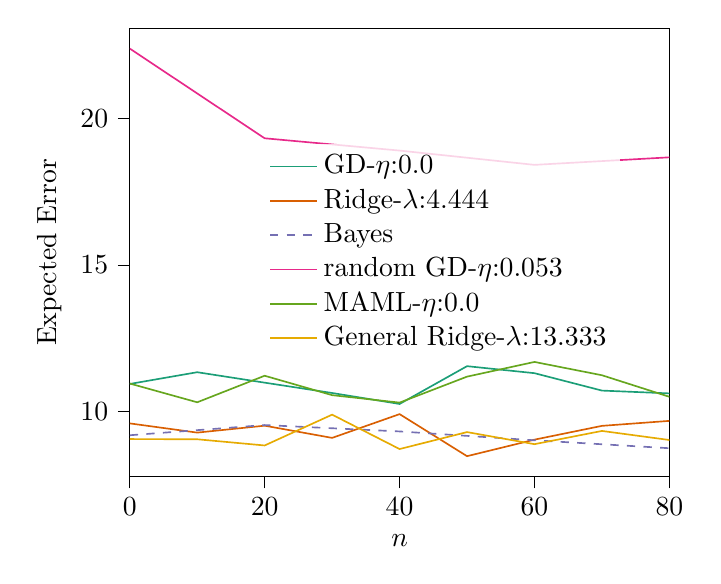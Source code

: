 % This file was created with tikzplotlib v0.10.1.
\begin{tikzpicture}

\definecolor{chocolate217952}{RGB}{217,95,2}
\definecolor{darkcyan27158119}{RGB}{27,158,119}
\definecolor{darkgray176}{RGB}{176,176,176}
\definecolor{deeppink23141138}{RGB}{231,41,138}
\definecolor{lightslategray117112179}{RGB}{117,112,179}
\definecolor{olivedrab10216630}{RGB}{102,166,30}
\definecolor{orange2301712}{RGB}{230,171,2}

\begin{axis}[
legend cell align={left},
legend style={fill opacity=0.8, draw opacity=1, text opacity=1, at={(0.91,0.5)}, anchor=east, draw=none},
tick align=outside,
tick pos=left,
x grid style={darkgray176},
xlabel={\(\displaystyle n\)},
xmin=0, xmax=80,
xtick style={color=black},
y grid style={darkgray176},
ylabel={Expected Error},
ymin=7.786, ymax=23.062,
ytick style={color=black}
]
\addplot [semithick, darkcyan27158119]
table {%
0 10.941
10 11.341
20 10.985
30 10.633
40 10.259
50 11.547
60 11.308
70 10.715
80 10.619
90 11.264
};
\addlegendentry{GD-$\eta$:0.0}
\addplot [semithick, chocolate217952]
table {%
0 9.597
10 9.283
20 9.519
30 9.103
40 9.913
50 8.48
60 9.043
70 9.513
80 9.683
90 9.311
};
\addlegendentry{Ridge-$\lambda$:4.444}
\addplot [semithick, lightslategray117112179, dashed]
table {%
0 9.193
20 9.54
40 9.323
60 9.021
80 8.751
};
\addlegendentry{Bayes}
\addplot [semithick, deeppink23141138]
table {%
0 22.368
20 19.312
40 18.893
60 18.406
80 18.663
};
\addlegendentry{random GD-$\eta$:0.053}
\addplot [semithick, olivedrab10216630]
table {%
0 10.955
10 10.316
20 11.221
30 10.559
40 10.305
50 11.19
60 11.691
70 11.238
80 10.503
90 10.922
};
\addlegendentry{MAML-$\eta$:0.0}
\addplot [semithick, orange2301712]
table {%
0 9.063
10 9.056
20 8.845
30 9.895
40 8.723
50 9.301
60 8.889
70 9.34
80 9.031
90 8.717
};
\addlegendentry{General Ridge-$\lambda$:13.333}
\end{axis}

\end{tikzpicture}
